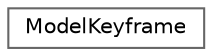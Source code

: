 digraph "Graphical Class Hierarchy"
{
 // LATEX_PDF_SIZE
  bgcolor="transparent";
  edge [fontname=Helvetica,fontsize=10,labelfontname=Helvetica,labelfontsize=10];
  node [fontname=Helvetica,fontsize=10,shape=box,height=0.2,width=0.4];
  rankdir="LR";
  Node0 [id="Node000000",label="ModelKeyframe",height=0.2,width=0.4,color="grey40", fillcolor="white", style="filled",URL="$structModelKeyframe.html",tooltip="Structure representing the data of a 3D model keyframe."];
}

